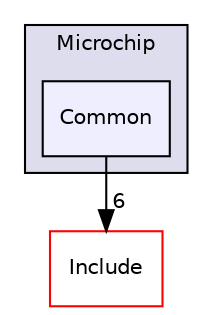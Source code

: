 digraph "C:/Users/mainuser/Desktop/School/SeniorProject/EthKitTCP/Microchip/Common" {
  compound=true
  node [ fontsize="10", fontname="Helvetica"];
  edge [ labelfontsize="10", labelfontname="Helvetica"];
  subgraph clusterdir_75a0e0ee32de9d5f6d78f757d89d8692 {
    graph [ bgcolor="#ddddee", pencolor="black", label="Microchip" fontname="Helvetica", fontsize="10", URL="dir_75a0e0ee32de9d5f6d78f757d89d8692.html"]
  dir_dfe35fc4387defd5a8e4de653bf4c897 [shape=box, label="Common", style="filled", fillcolor="#eeeeff", pencolor="black", URL="dir_dfe35fc4387defd5a8e4de653bf4c897.html"];
  }
  dir_7ce300d8a919a620616ec6bc64c02d37 [shape=box label="Include" fillcolor="white" style="filled" color="red" URL="dir_7ce300d8a919a620616ec6bc64c02d37.html"];
  dir_dfe35fc4387defd5a8e4de653bf4c897->dir_7ce300d8a919a620616ec6bc64c02d37 [headlabel="6", labeldistance=1.5 headhref="dir_000005_000022.html"];
}
